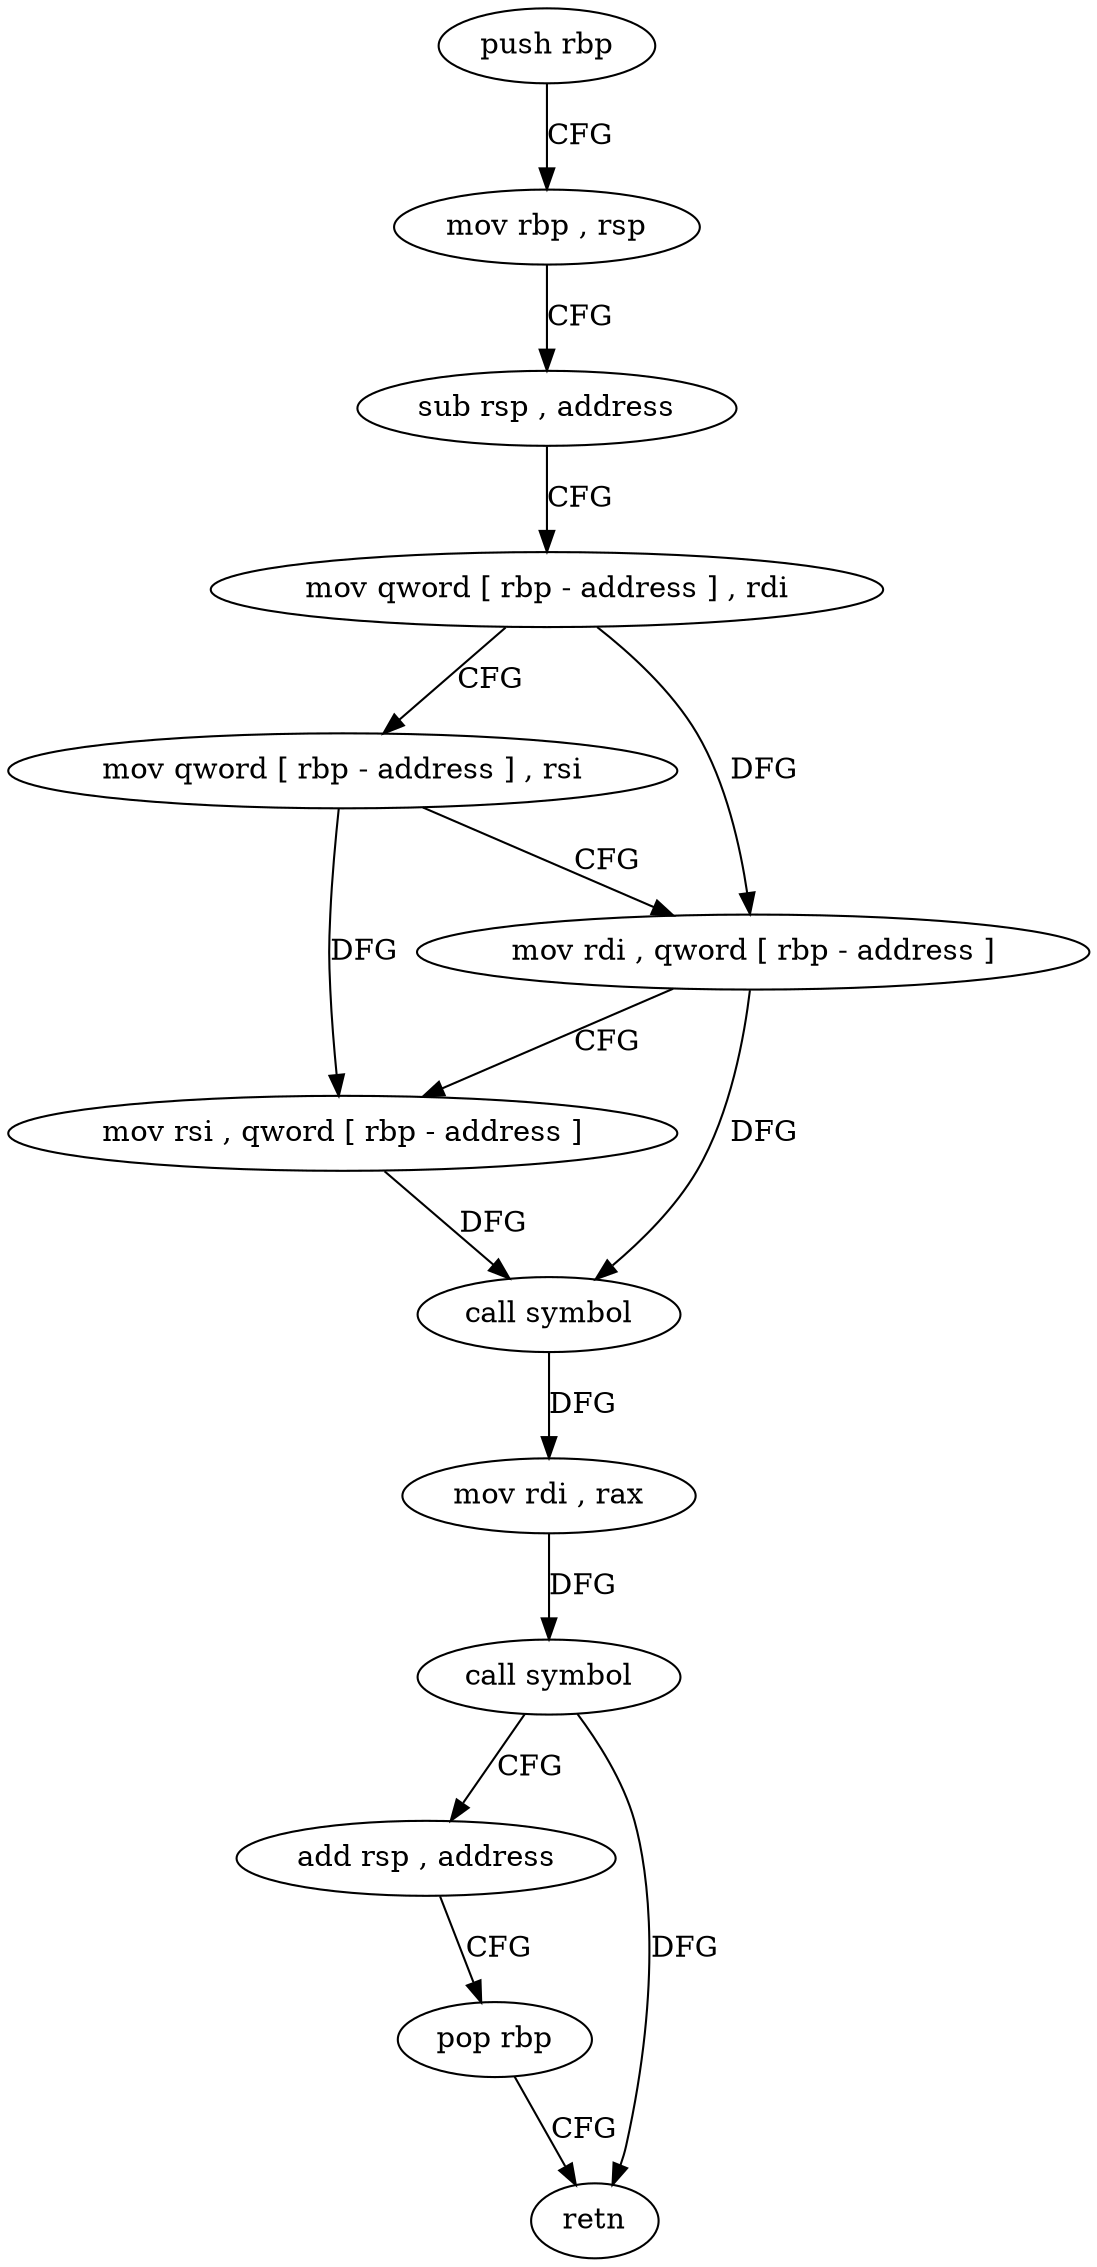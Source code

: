 digraph "func" {
"4240112" [label = "push rbp" ]
"4240113" [label = "mov rbp , rsp" ]
"4240116" [label = "sub rsp , address" ]
"4240120" [label = "mov qword [ rbp - address ] , rdi" ]
"4240124" [label = "mov qword [ rbp - address ] , rsi" ]
"4240128" [label = "mov rdi , qword [ rbp - address ]" ]
"4240132" [label = "mov rsi , qword [ rbp - address ]" ]
"4240136" [label = "call symbol" ]
"4240141" [label = "mov rdi , rax" ]
"4240144" [label = "call symbol" ]
"4240149" [label = "add rsp , address" ]
"4240153" [label = "pop rbp" ]
"4240154" [label = "retn" ]
"4240112" -> "4240113" [ label = "CFG" ]
"4240113" -> "4240116" [ label = "CFG" ]
"4240116" -> "4240120" [ label = "CFG" ]
"4240120" -> "4240124" [ label = "CFG" ]
"4240120" -> "4240128" [ label = "DFG" ]
"4240124" -> "4240128" [ label = "CFG" ]
"4240124" -> "4240132" [ label = "DFG" ]
"4240128" -> "4240132" [ label = "CFG" ]
"4240128" -> "4240136" [ label = "DFG" ]
"4240132" -> "4240136" [ label = "DFG" ]
"4240136" -> "4240141" [ label = "DFG" ]
"4240141" -> "4240144" [ label = "DFG" ]
"4240144" -> "4240149" [ label = "CFG" ]
"4240144" -> "4240154" [ label = "DFG" ]
"4240149" -> "4240153" [ label = "CFG" ]
"4240153" -> "4240154" [ label = "CFG" ]
}
